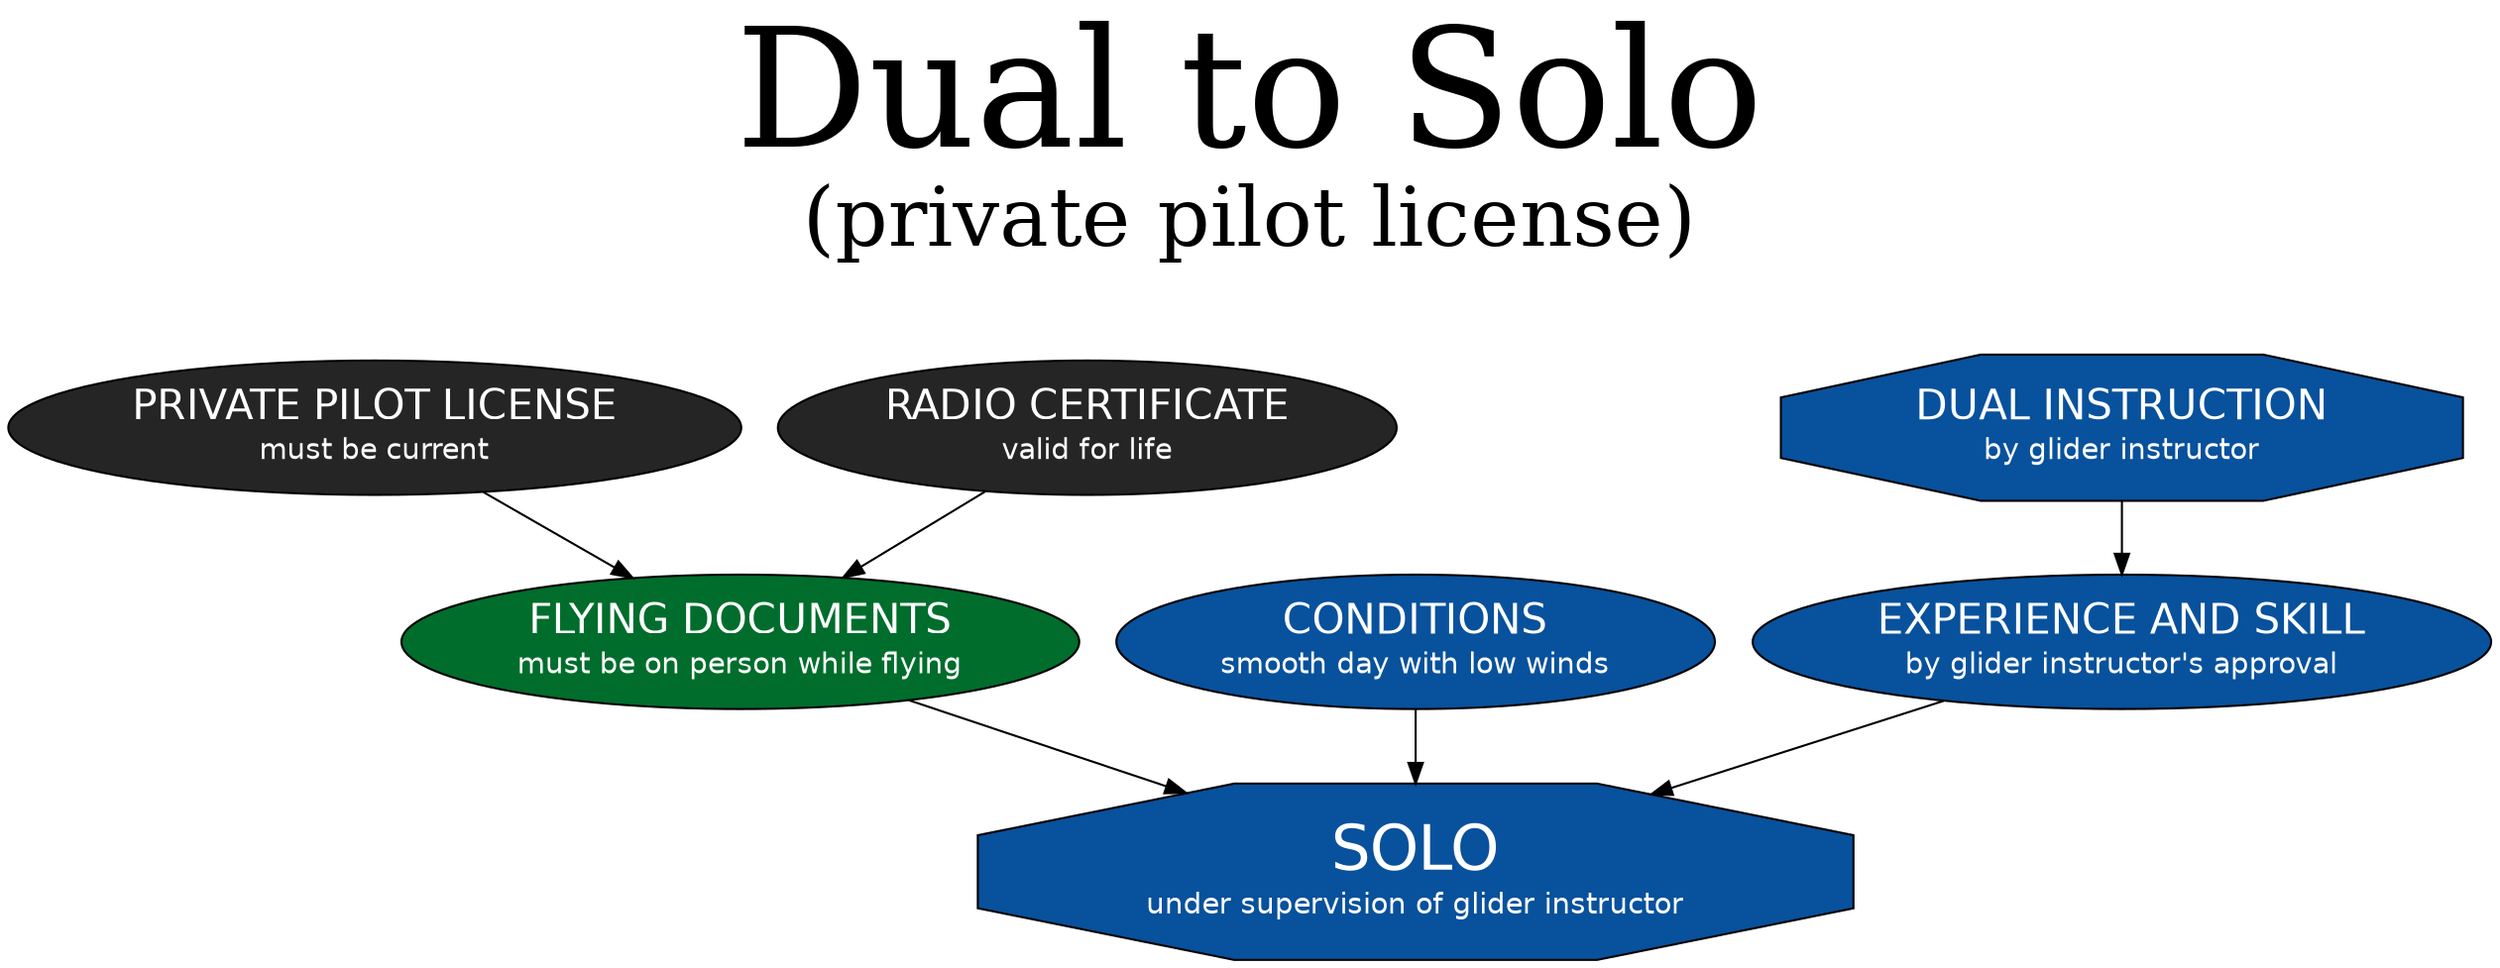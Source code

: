 digraph solo {
  label = <<FONT POINT-SIZE="80">Dual to Solo<BR/></FONT><FONT POINT-SIZE="40">(private pilot license)<BR/><BR/></FONT>>
  labelloc = t

  ppl [label=<<FONT POINT-SIZE="20">PRIVATE PILOT LICENSE<BR/></FONT><FONT POINT-SIZE="4"><BR/></FONT>must be current>; fontname="Helvetica"; style="filled"; fontcolor="white"; fillcolor="/greys9/8"]
  radio [label=<<FONT POINT-SIZE="20">RADIO CERTIFICATE<BR/></FONT><FONT POINT-SIZE="4"><BR/></FONT>valid for life>; fontname="Helvetica"; style="filled"; fontcolor="white"; fillcolor="/greys9/8"]
  dual [label=<<FONT POINT-SIZE="20">DUAL INSTRUCTION<BR/></FONT><FONT POINT-SIZE="4"><BR/></FONT>by glider instructor>; fontname="Helvetica"; shape="octagon"; style="filled"; fontcolor="white"; fillcolor="/blues9/8"]

  documents [label=<<FONT POINT-SIZE="20">FLYING DOCUMENTS<BR/></FONT><FONT POINT-SIZE="4"><BR/></FONT>must be on person while flying>; fontname="Helvetica"; style="filled"; fontcolor="white"; fillcolor="/greens9/8"]
  conditions [label=<<FONT POINT-SIZE="20">CONDITIONS<BR/></FONT><FONT POINT-SIZE="4"><BR/></FONT>smooth day with low winds>; fontname="Helvetica"; style="filled"; fontcolor="white"; fillcolor="/blues9/8"]
  experience [label=<<FONT POINT-SIZE="20">EXPERIENCE AND SKILL<BR/></FONT><FONT POINT-SIZE="4"><BR/></FONT>by glider instructor's approval>; fontname="Helvetica"; style="filled"; fontcolor="white"; fillcolor="/blues9/8"]

  solo [label=<<FONT POINT-SIZE="30">SOLO<BR/></FONT><FONT POINT-SIZE="4"><BR/></FONT>under supervision of glider instructor>; fontname="Helvetica"; shape="octagon"; style="filled"; fontcolor="white"; fillcolor="/blues9/8"]

  ppl -> documents
  radio -> documents

  dual -> experience

  conditions -> solo
  experience -> solo
  documents -> solo
}
